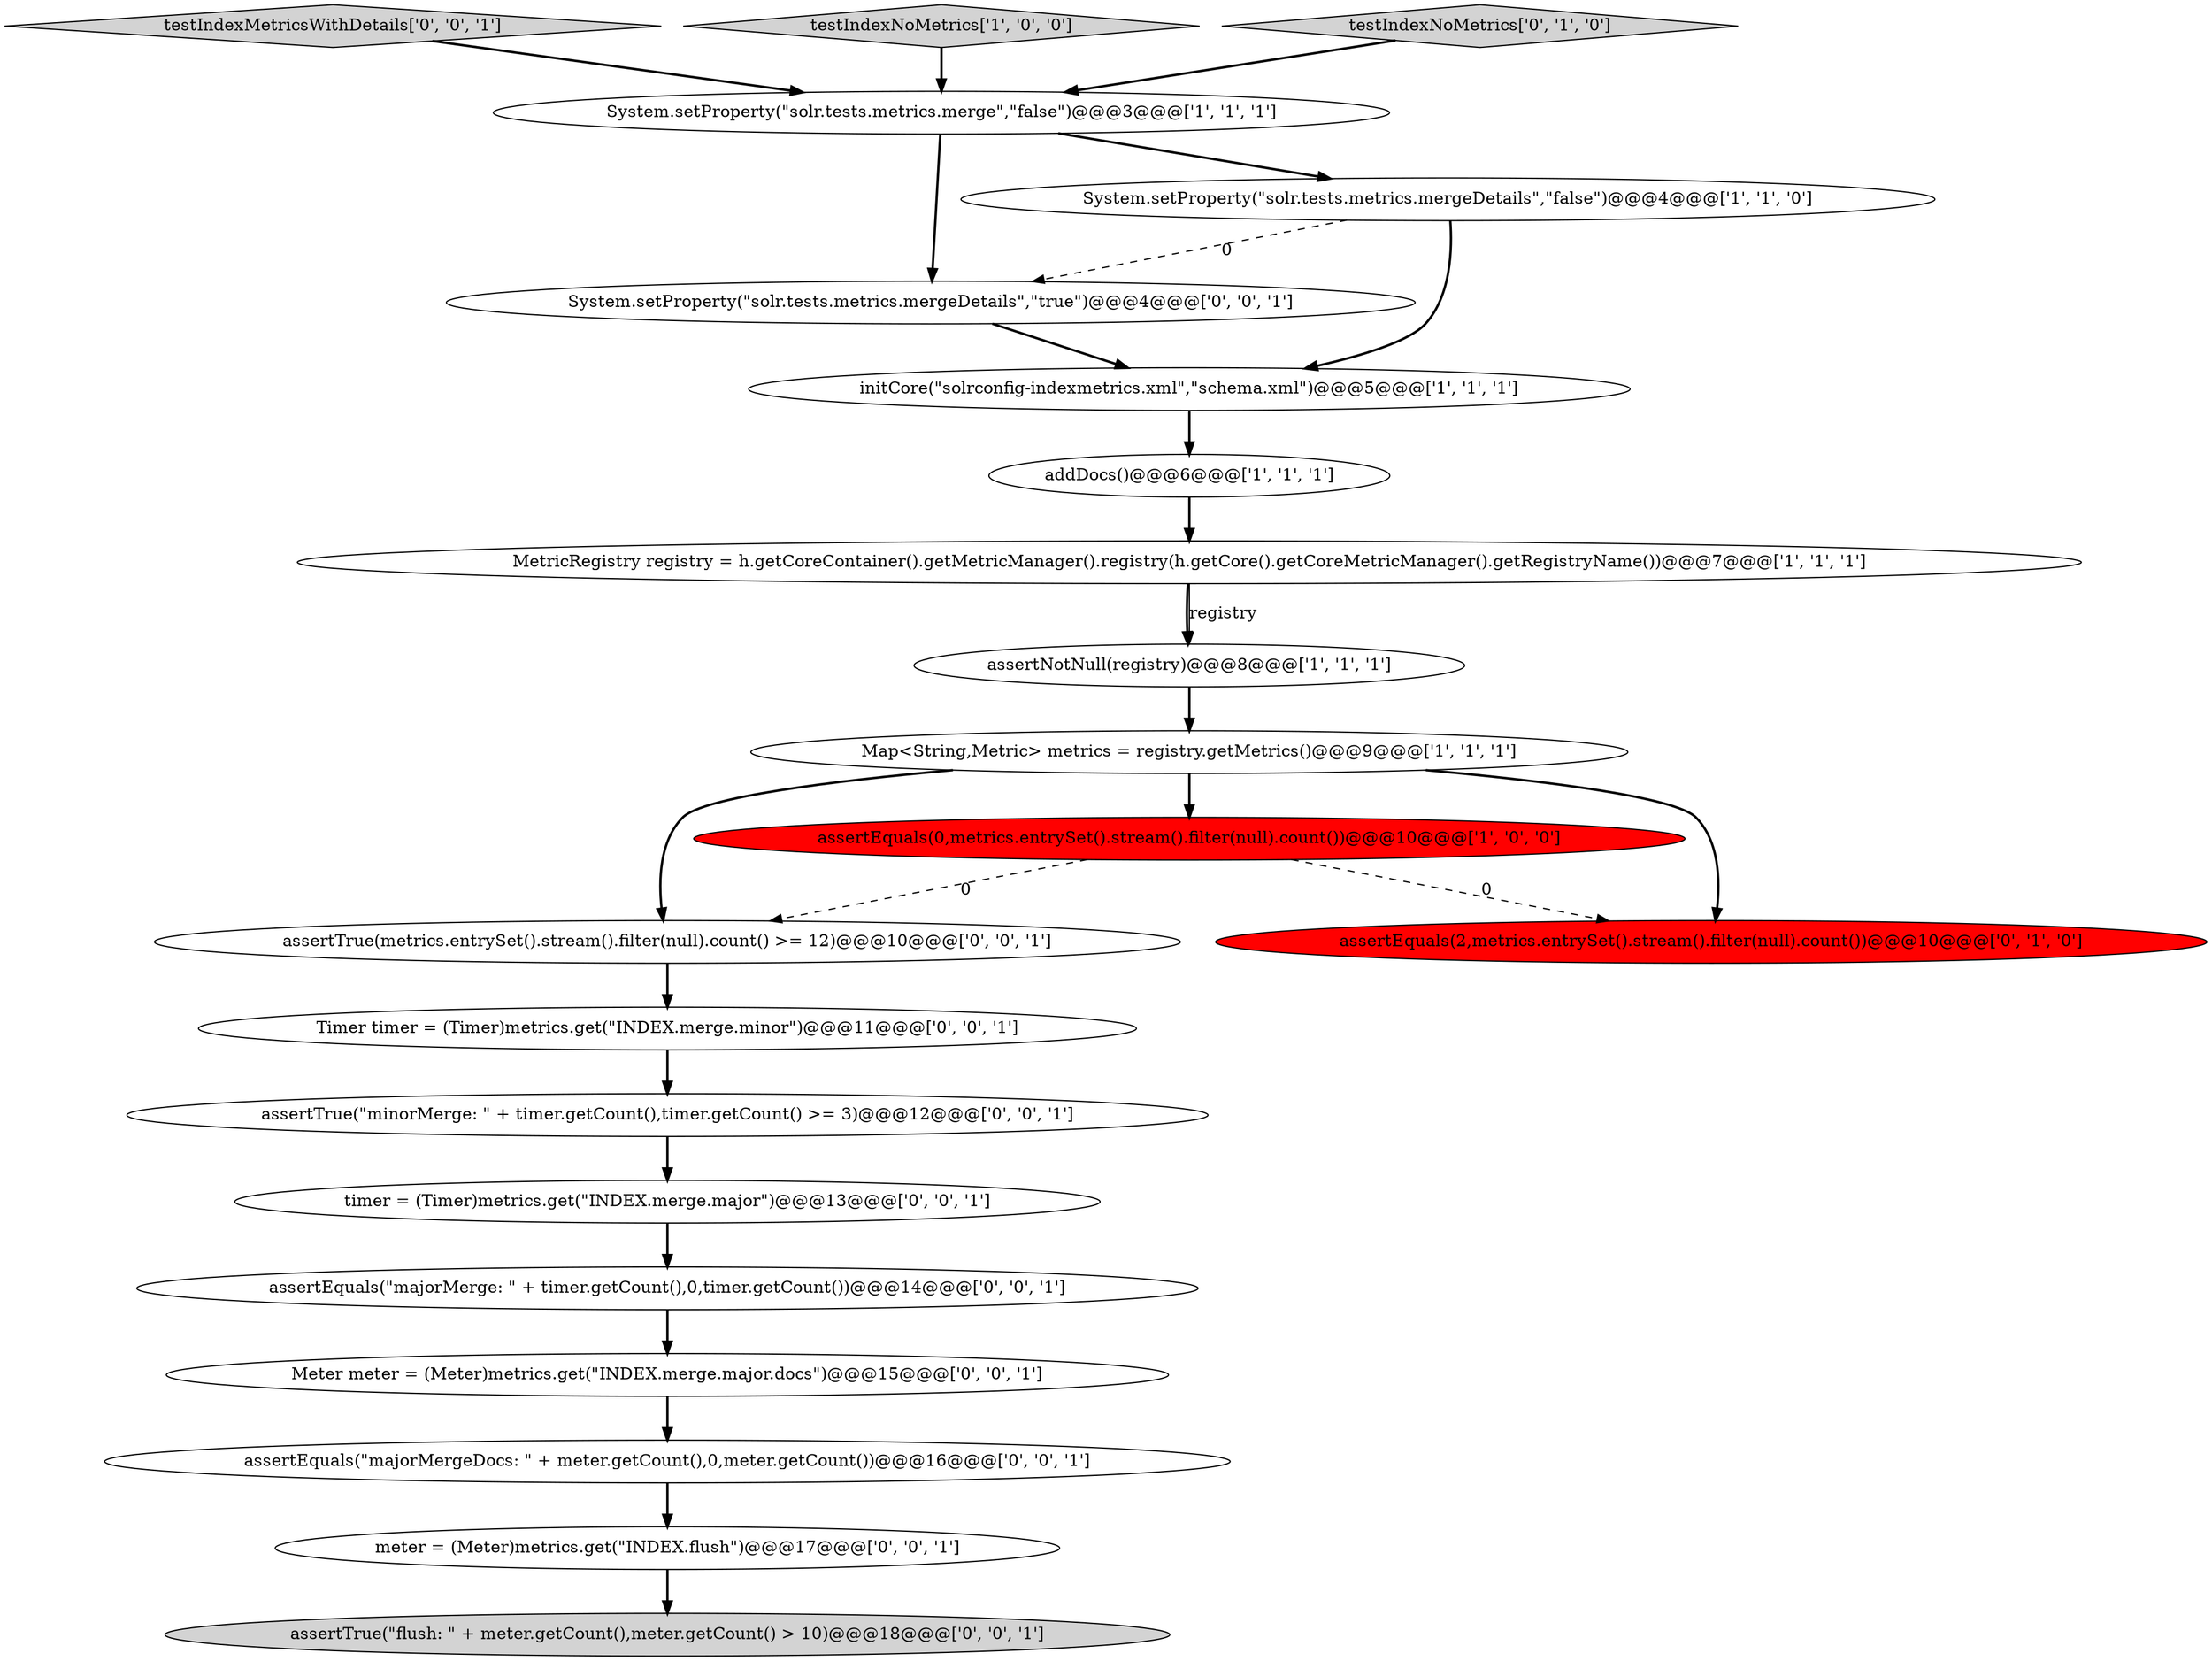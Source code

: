 digraph {
7 [style = filled, label = "MetricRegistry registry = h.getCoreContainer().getMetricManager().registry(h.getCore().getCoreMetricManager().getRegistryName())@@@7@@@['1', '1', '1']", fillcolor = white, shape = ellipse image = "AAA0AAABBB1BBB"];
19 [style = filled, label = "meter = (Meter)metrics.get(\"INDEX.flush\")@@@17@@@['0', '0', '1']", fillcolor = white, shape = ellipse image = "AAA0AAABBB3BBB"];
5 [style = filled, label = "System.setProperty(\"solr.tests.metrics.merge\",\"false\")@@@3@@@['1', '1', '1']", fillcolor = white, shape = ellipse image = "AAA0AAABBB1BBB"];
13 [style = filled, label = "assertTrue(\"minorMerge: \" + timer.getCount(),timer.getCount() >= 3)@@@12@@@['0', '0', '1']", fillcolor = white, shape = ellipse image = "AAA0AAABBB3BBB"];
16 [style = filled, label = "testIndexMetricsWithDetails['0', '0', '1']", fillcolor = lightgray, shape = diamond image = "AAA0AAABBB3BBB"];
2 [style = filled, label = "testIndexNoMetrics['1', '0', '0']", fillcolor = lightgray, shape = diamond image = "AAA0AAABBB1BBB"];
11 [style = filled, label = "System.setProperty(\"solr.tests.metrics.mergeDetails\",\"true\")@@@4@@@['0', '0', '1']", fillcolor = white, shape = ellipse image = "AAA0AAABBB3BBB"];
3 [style = filled, label = "assertNotNull(registry)@@@8@@@['1', '1', '1']", fillcolor = white, shape = ellipse image = "AAA0AAABBB1BBB"];
4 [style = filled, label = "Map<String,Metric> metrics = registry.getMetrics()@@@9@@@['1', '1', '1']", fillcolor = white, shape = ellipse image = "AAA0AAABBB1BBB"];
1 [style = filled, label = "addDocs()@@@6@@@['1', '1', '1']", fillcolor = white, shape = ellipse image = "AAA0AAABBB1BBB"];
20 [style = filled, label = "assertEquals(\"majorMergeDocs: \" + meter.getCount(),0,meter.getCount())@@@16@@@['0', '0', '1']", fillcolor = white, shape = ellipse image = "AAA0AAABBB3BBB"];
9 [style = filled, label = "testIndexNoMetrics['0', '1', '0']", fillcolor = lightgray, shape = diamond image = "AAA0AAABBB2BBB"];
17 [style = filled, label = "assertTrue(metrics.entrySet().stream().filter(null).count() >= 12)@@@10@@@['0', '0', '1']", fillcolor = white, shape = ellipse image = "AAA0AAABBB3BBB"];
21 [style = filled, label = "assertEquals(\"majorMerge: \" + timer.getCount(),0,timer.getCount())@@@14@@@['0', '0', '1']", fillcolor = white, shape = ellipse image = "AAA0AAABBB3BBB"];
6 [style = filled, label = "System.setProperty(\"solr.tests.metrics.mergeDetails\",\"false\")@@@4@@@['1', '1', '0']", fillcolor = white, shape = ellipse image = "AAA0AAABBB1BBB"];
10 [style = filled, label = "assertEquals(2,metrics.entrySet().stream().filter(null).count())@@@10@@@['0', '1', '0']", fillcolor = red, shape = ellipse image = "AAA1AAABBB2BBB"];
0 [style = filled, label = "initCore(\"solrconfig-indexmetrics.xml\",\"schema.xml\")@@@5@@@['1', '1', '1']", fillcolor = white, shape = ellipse image = "AAA0AAABBB1BBB"];
8 [style = filled, label = "assertEquals(0,metrics.entrySet().stream().filter(null).count())@@@10@@@['1', '0', '0']", fillcolor = red, shape = ellipse image = "AAA1AAABBB1BBB"];
18 [style = filled, label = "timer = (Timer)metrics.get(\"INDEX.merge.major\")@@@13@@@['0', '0', '1']", fillcolor = white, shape = ellipse image = "AAA0AAABBB3BBB"];
15 [style = filled, label = "Timer timer = (Timer)metrics.get(\"INDEX.merge.minor\")@@@11@@@['0', '0', '1']", fillcolor = white, shape = ellipse image = "AAA0AAABBB3BBB"];
14 [style = filled, label = "assertTrue(\"flush: \" + meter.getCount(),meter.getCount() > 10)@@@18@@@['0', '0', '1']", fillcolor = lightgray, shape = ellipse image = "AAA0AAABBB3BBB"];
12 [style = filled, label = "Meter meter = (Meter)metrics.get(\"INDEX.merge.major.docs\")@@@15@@@['0', '0', '1']", fillcolor = white, shape = ellipse image = "AAA0AAABBB3BBB"];
4->10 [style = bold, label=""];
15->13 [style = bold, label=""];
8->10 [style = dashed, label="0"];
4->17 [style = bold, label=""];
6->11 [style = dashed, label="0"];
12->20 [style = bold, label=""];
6->0 [style = bold, label=""];
1->7 [style = bold, label=""];
3->4 [style = bold, label=""];
7->3 [style = bold, label=""];
21->12 [style = bold, label=""];
11->0 [style = bold, label=""];
19->14 [style = bold, label=""];
5->6 [style = bold, label=""];
0->1 [style = bold, label=""];
17->15 [style = bold, label=""];
9->5 [style = bold, label=""];
16->5 [style = bold, label=""];
8->17 [style = dashed, label="0"];
4->8 [style = bold, label=""];
5->11 [style = bold, label=""];
18->21 [style = bold, label=""];
20->19 [style = bold, label=""];
13->18 [style = bold, label=""];
7->3 [style = solid, label="registry"];
2->5 [style = bold, label=""];
}
